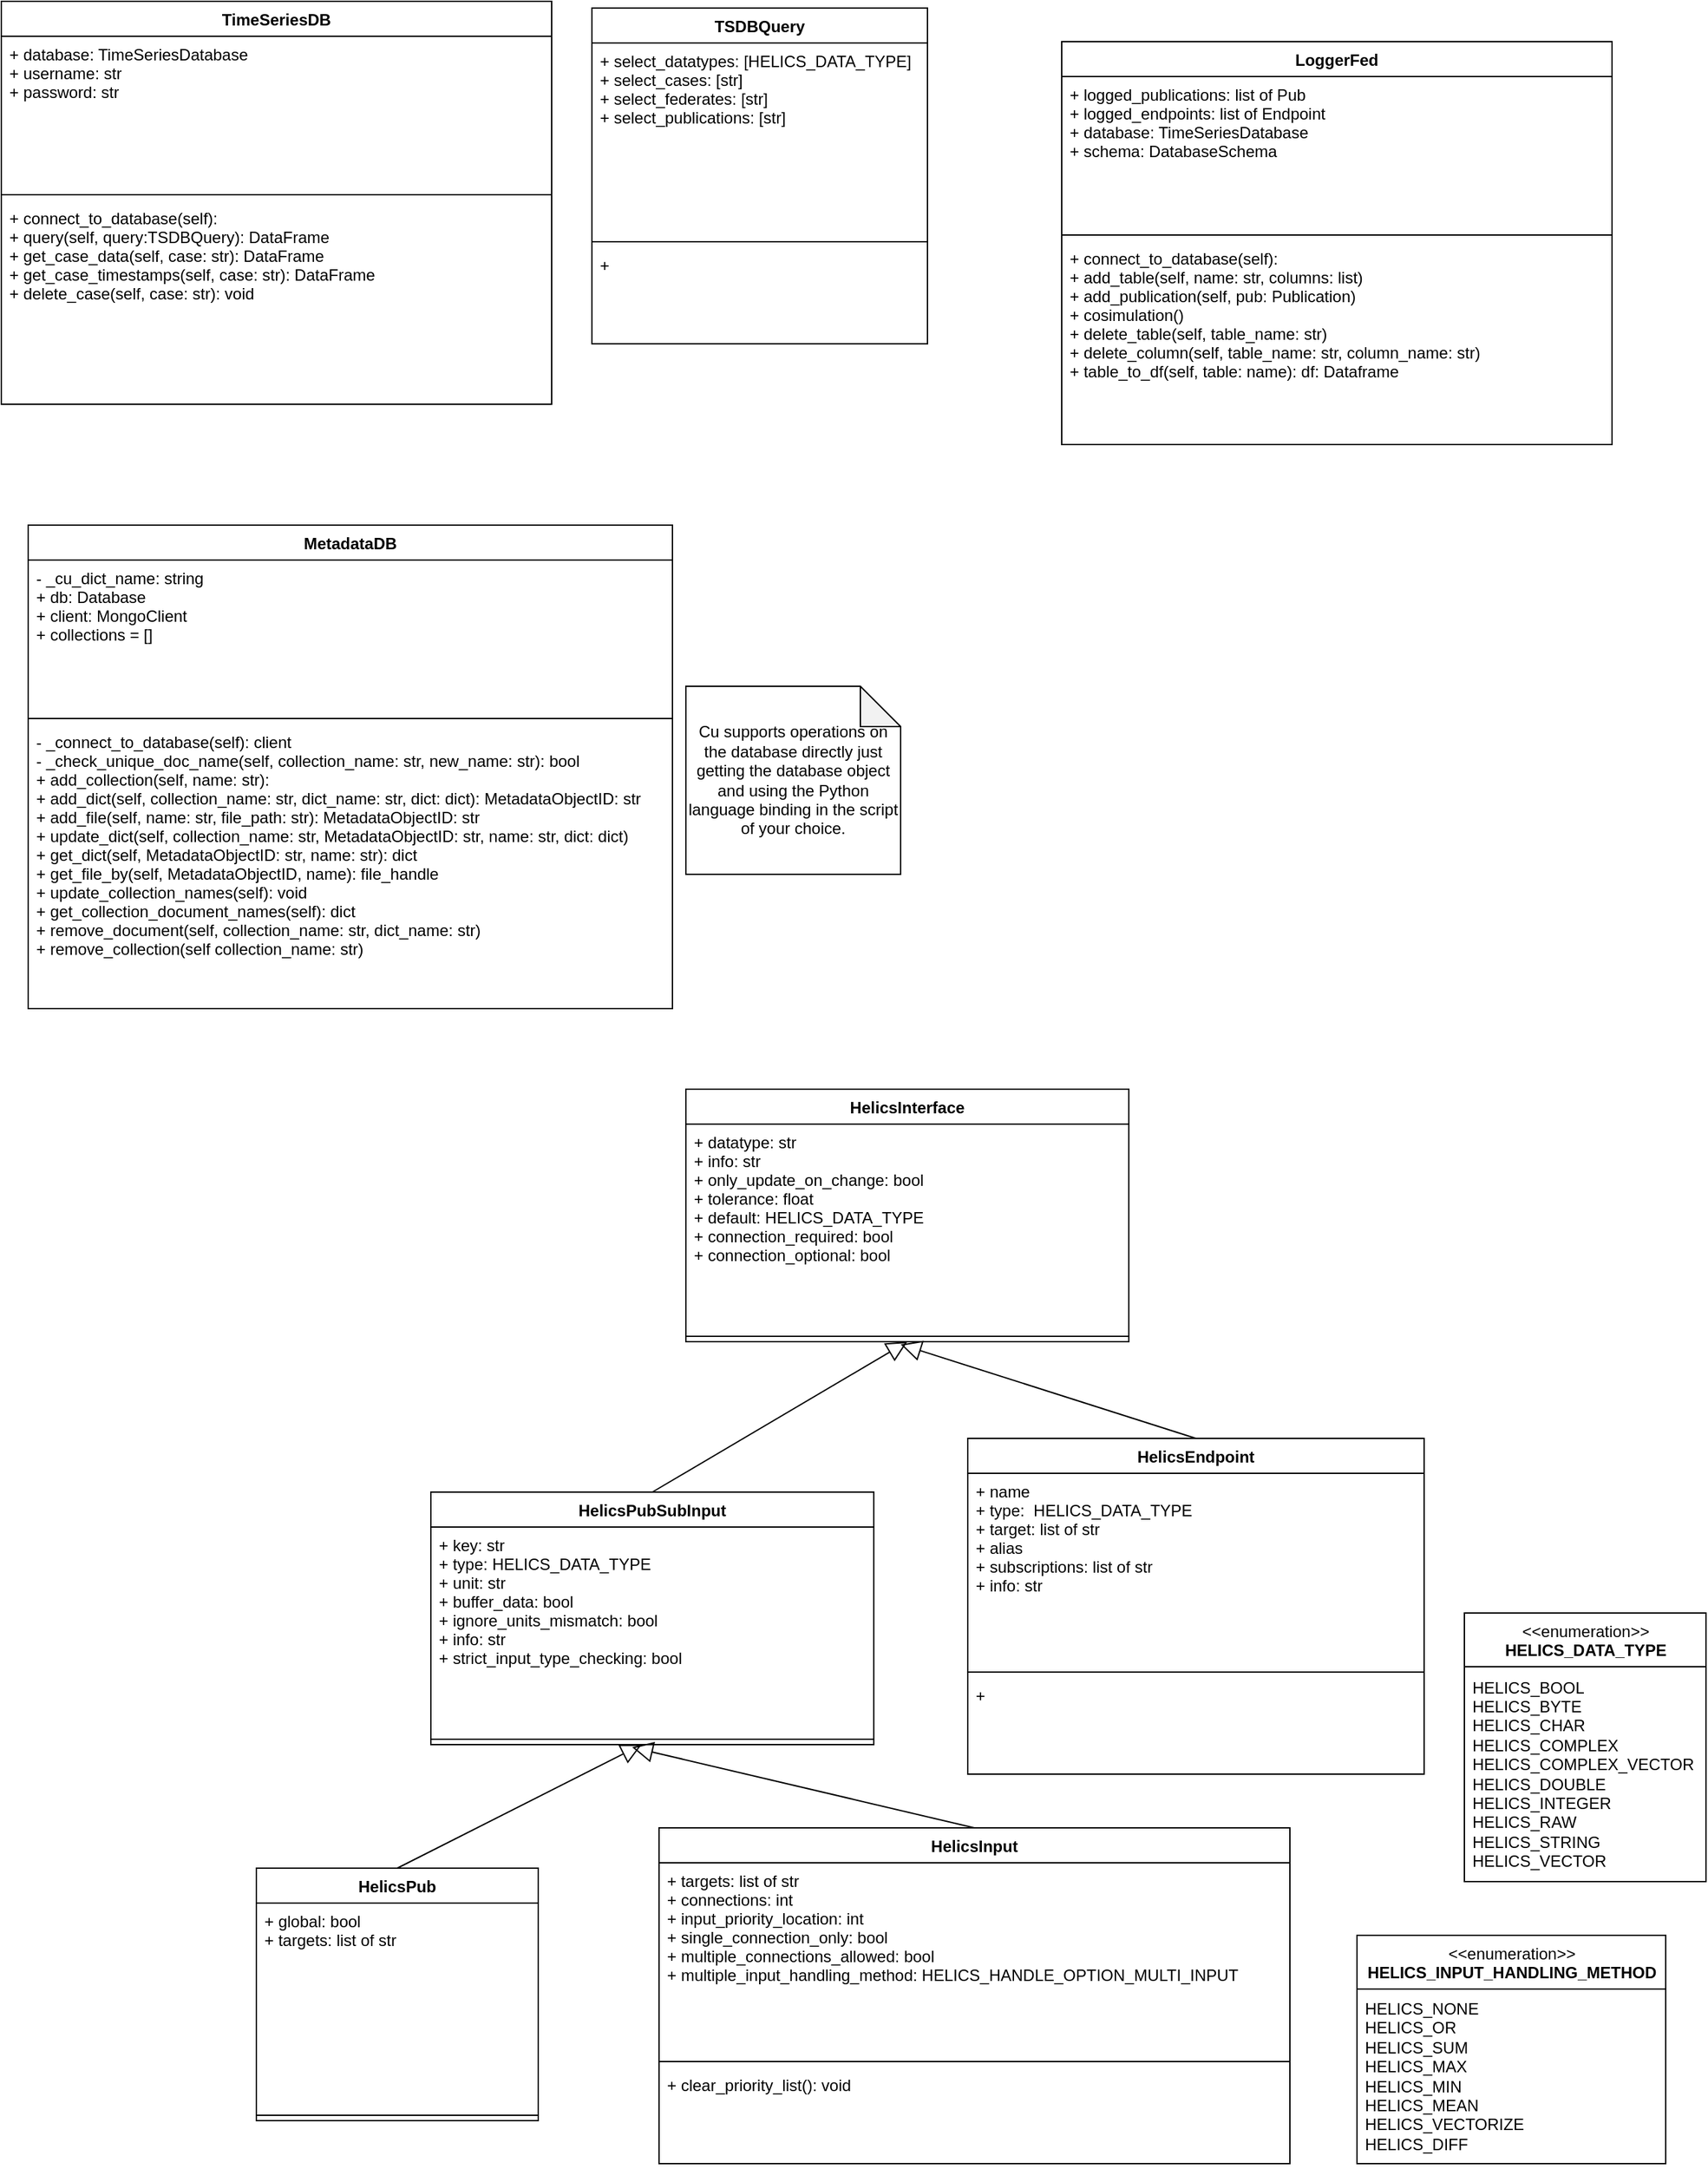 <mxfile>
    <diagram id="t3LKLqEtbccrNYtRNrDR" name="Page-1">
        <mxGraphModel dx="11309" dy="1268" grid="1" gridSize="10" guides="1" tooltips="1" connect="1" arrows="1" fold="1" page="1" pageScale="1" pageWidth="10000" pageHeight="10000" math="0" shadow="0">
            <root>
                <mxCell id="0"/>
                <mxCell id="1" parent="0"/>
                <mxCell id="2" value="TimeSeriesDB" style="swimlane;fontStyle=1;align=center;verticalAlign=top;childLayout=stackLayout;horizontal=1;startSize=26;horizontalStack=0;resizeParent=1;resizeParentMax=0;resizeLast=0;collapsible=1;marginBottom=0;" vertex="1" parent="1">
                    <mxGeometry x="-9910" y="20" width="410" height="300" as="geometry"/>
                </mxCell>
                <mxCell id="3" value="+ database: TimeSeriesDatabase&#10;+ username: str&#10;+ password: str" style="text;strokeColor=none;fillColor=none;align=left;verticalAlign=top;spacingLeft=4;spacingRight=4;overflow=hidden;rotatable=0;points=[[0,0.5],[1,0.5]];portConstraint=eastwest;" vertex="1" parent="2">
                    <mxGeometry y="26" width="410" height="114" as="geometry"/>
                </mxCell>
                <mxCell id="4" value="" style="line;strokeWidth=1;fillColor=none;align=left;verticalAlign=middle;spacingTop=-1;spacingLeft=3;spacingRight=3;rotatable=0;labelPosition=right;points=[];portConstraint=eastwest;strokeColor=inherit;" vertex="1" parent="2">
                    <mxGeometry y="140" width="410" height="8" as="geometry"/>
                </mxCell>
                <mxCell id="5" value="+ connect_to_database(self): &#10;+ query(self, query:TSDBQuery): DataFrame&#10;+ get_case_data(self, case: str): DataFrame&#10;+ get_case_timestamps(self, case: str): DataFrame&#10;+ delete_case(self, case: str): void&#10;&#10;" style="text;strokeColor=none;fillColor=none;align=left;verticalAlign=top;spacingLeft=4;spacingRight=4;overflow=hidden;rotatable=0;points=[[0,0.5],[1,0.5]];portConstraint=eastwest;" vertex="1" parent="2">
                    <mxGeometry y="148" width="410" height="152" as="geometry"/>
                </mxCell>
                <mxCell id="6" value="TSDBQuery" style="swimlane;fontStyle=1;align=center;verticalAlign=top;childLayout=stackLayout;horizontal=1;startSize=26;horizontalStack=0;resizeParent=1;resizeParentMax=0;resizeLast=0;collapsible=1;marginBottom=0;" vertex="1" parent="1">
                    <mxGeometry x="-9470" y="25" width="250" height="250" as="geometry">
                        <mxRectangle x="110" y="60" width="120" height="30" as="alternateBounds"/>
                    </mxGeometry>
                </mxCell>
                <mxCell id="7" value="+ select_datatypes: [HELICS_DATA_TYPE] &#10;+ select_cases: [str]&#10;+ select_federates: [str]&#10;+ select_publications: [str]" style="text;strokeColor=none;fillColor=none;align=left;verticalAlign=top;spacingLeft=4;spacingRight=4;overflow=hidden;rotatable=0;points=[[0,0.5],[1,0.5]];portConstraint=eastwest;" vertex="1" parent="6">
                    <mxGeometry y="26" width="250" height="144" as="geometry"/>
                </mxCell>
                <mxCell id="8" value="" style="line;strokeWidth=1;fillColor=none;align=left;verticalAlign=middle;spacingTop=-1;spacingLeft=3;spacingRight=3;rotatable=0;labelPosition=right;points=[];portConstraint=eastwest;strokeColor=inherit;" vertex="1" parent="6">
                    <mxGeometry y="170" width="250" height="8" as="geometry"/>
                </mxCell>
                <mxCell id="9" value="+" style="text;strokeColor=none;fillColor=none;align=left;verticalAlign=top;spacingLeft=4;spacingRight=4;overflow=hidden;rotatable=0;points=[[0,0.5],[1,0.5]];portConstraint=eastwest;fontStyle=0" vertex="1" parent="6">
                    <mxGeometry y="178" width="250" height="72" as="geometry"/>
                </mxCell>
                <mxCell id="10" value="MetadataDB" style="swimlane;fontStyle=1;align=center;verticalAlign=top;childLayout=stackLayout;horizontal=1;startSize=26;horizontalStack=0;resizeParent=1;resizeParentMax=0;resizeLast=0;collapsible=1;marginBottom=0;" vertex="1" parent="1">
                    <mxGeometry x="-9890" y="410" width="480" height="360" as="geometry"/>
                </mxCell>
                <mxCell id="11" value="- _cu_dict_name: string&#10;+ db: Database&#10;+ client: MongoClient&#10;+ collections = []&#10;" style="text;strokeColor=none;fillColor=none;align=left;verticalAlign=top;spacingLeft=4;spacingRight=4;overflow=hidden;rotatable=0;points=[[0,0.5],[1,0.5]];portConstraint=eastwest;" vertex="1" parent="10">
                    <mxGeometry y="26" width="480" height="114" as="geometry"/>
                </mxCell>
                <mxCell id="12" value="" style="line;strokeWidth=1;fillColor=none;align=left;verticalAlign=middle;spacingTop=-1;spacingLeft=3;spacingRight=3;rotatable=0;labelPosition=right;points=[];portConstraint=eastwest;strokeColor=inherit;" vertex="1" parent="10">
                    <mxGeometry y="140" width="480" height="8" as="geometry"/>
                </mxCell>
                <mxCell id="13" value="- _connect_to_database(self): client&#10;- _check_unique_doc_name(self, collection_name: str, new_name: str): bool&#10;+ add_collection(self, name: str):&#10;+ add_dict(self, collection_name: str, dict_name: str, dict: dict): MetadataObjectID: str&#10;+ add_file(self, name: str, file_path: str): MetadataObjectID: str&#10;+ update_dict(self, collection_name: str, MetadataObjectID: str, name: str, dict: dict)&#10;+ get_dict(self, MetadataObjectID: str, name: str): dict&#10;+ get_file_by(self, MetadataObjectID, name): file_handle&#10;+ update_collection_names(self): void&#10;+ get_collection_document_names(self): dict&#10;+ remove_document(self, collection_name: str, dict_name: str)&#10;+ remove_collection(self collection_name: str)&#10;&#10; &#10;" style="text;strokeColor=none;fillColor=none;align=left;verticalAlign=top;spacingLeft=4;spacingRight=4;overflow=hidden;rotatable=0;points=[[0,0.5],[1,0.5]];portConstraint=eastwest;" vertex="1" parent="10">
                    <mxGeometry y="148" width="480" height="212" as="geometry"/>
                </mxCell>
                <mxCell id="14" value="Cu supports operations on the database directly just getting the database object and using the Python language binding in the script of your choice." style="shape=note;whiteSpace=wrap;html=1;backgroundOutline=1;darkOpacity=0.05;" vertex="1" parent="1">
                    <mxGeometry x="-9400" y="530" width="160" height="140" as="geometry"/>
                </mxCell>
                <mxCell id="15" value="LoggerFed" style="swimlane;fontStyle=1;align=center;verticalAlign=top;childLayout=stackLayout;horizontal=1;startSize=26;horizontalStack=0;resizeParent=1;resizeParentMax=0;resizeLast=0;collapsible=1;marginBottom=0;" vertex="1" parent="1">
                    <mxGeometry x="-9120" y="50" width="410" height="300" as="geometry"/>
                </mxCell>
                <mxCell id="16" value="+ logged_publications: list of Pub&#10;+ logged_endpoints: list of Endpoint&#10;+ database: TimeSeriesDatabase&#10;+ schema: DatabaseSchema" style="text;strokeColor=none;fillColor=none;align=left;verticalAlign=top;spacingLeft=4;spacingRight=4;overflow=hidden;rotatable=0;points=[[0,0.5],[1,0.5]];portConstraint=eastwest;" vertex="1" parent="15">
                    <mxGeometry y="26" width="410" height="114" as="geometry"/>
                </mxCell>
                <mxCell id="17" value="" style="line;strokeWidth=1;fillColor=none;align=left;verticalAlign=middle;spacingTop=-1;spacingLeft=3;spacingRight=3;rotatable=0;labelPosition=right;points=[];portConstraint=eastwest;strokeColor=inherit;" vertex="1" parent="15">
                    <mxGeometry y="140" width="410" height="8" as="geometry"/>
                </mxCell>
                <mxCell id="18" value="+ connect_to_database(self): &#10;+ add_table(self, name: str, columns: list)&#10;+ add_publication(self, pub: Publication)&#10;+ cosimulation()&#10;+ delete_table(self, table_name: str)&#10;+ delete_column(self, table_name: str, column_name: str)&#10;+ table_to_df(self, table: name): df: Dataframe" style="text;strokeColor=none;fillColor=none;align=left;verticalAlign=top;spacingLeft=4;spacingRight=4;overflow=hidden;rotatable=0;points=[[0,0.5],[1,0.5]];portConstraint=eastwest;" vertex="1" parent="15">
                    <mxGeometry y="148" width="410" height="152" as="geometry"/>
                </mxCell>
                <mxCell id="19" value="HelicsPubSubInput" style="swimlane;fontStyle=1;align=center;verticalAlign=top;childLayout=stackLayout;horizontal=1;startSize=26;horizontalStack=0;resizeParent=1;resizeParentMax=0;resizeLast=0;collapsible=1;marginBottom=0;" vertex="1" parent="1">
                    <mxGeometry x="-9590" y="1130" width="330" height="188" as="geometry">
                        <mxRectangle x="110" y="60" width="120" height="30" as="alternateBounds"/>
                    </mxGeometry>
                </mxCell>
                <mxCell id="20" value="+ key: str&#10;+ type: HELICS_DATA_TYPE&#10;+ unit: str&#10;+ buffer_data: bool&#10;+ ignore_units_mismatch: bool&#10;+ info: str&#10;+ strict_input_type_checking: bool&#10;" style="text;strokeColor=none;fillColor=none;align=left;verticalAlign=top;spacingLeft=4;spacingRight=4;overflow=hidden;rotatable=0;points=[[0,0.5],[1,0.5]];portConstraint=eastwest;" vertex="1" parent="19">
                    <mxGeometry y="26" width="330" height="154" as="geometry"/>
                </mxCell>
                <mxCell id="21" value="" style="line;strokeWidth=1;fillColor=none;align=left;verticalAlign=middle;spacingTop=-1;spacingLeft=3;spacingRight=3;rotatable=0;labelPosition=right;points=[];portConstraint=eastwest;strokeColor=inherit;" vertex="1" parent="19">
                    <mxGeometry y="180" width="330" height="8" as="geometry"/>
                </mxCell>
                <mxCell id="22" value="HelicsInterface" style="swimlane;fontStyle=1;align=center;verticalAlign=top;childLayout=stackLayout;horizontal=1;startSize=26;horizontalStack=0;resizeParent=1;resizeParentMax=0;resizeLast=0;collapsible=1;marginBottom=0;" vertex="1" parent="1">
                    <mxGeometry x="-9400" y="830" width="330" height="188" as="geometry">
                        <mxRectangle x="110" y="60" width="120" height="30" as="alternateBounds"/>
                    </mxGeometry>
                </mxCell>
                <mxCell id="23" value="+ datatype: str&#10;+ info: str&#10;+ only_update_on_change: bool&#10;+ tolerance: float&#10;+ default: HELICS_DATA_TYPE&#10;+ connection_required: bool&#10;+ connection_optional: bool&#10;" style="text;strokeColor=none;fillColor=none;align=left;verticalAlign=top;spacingLeft=4;spacingRight=4;overflow=hidden;rotatable=0;points=[[0,0.5],[1,0.5]];portConstraint=eastwest;" vertex="1" parent="22">
                    <mxGeometry y="26" width="330" height="154" as="geometry"/>
                </mxCell>
                <mxCell id="24" value="" style="line;strokeWidth=1;fillColor=none;align=left;verticalAlign=middle;spacingTop=-1;spacingLeft=3;spacingRight=3;rotatable=0;labelPosition=right;points=[];portConstraint=eastwest;strokeColor=inherit;" vertex="1" parent="22">
                    <mxGeometry y="180" width="330" height="8" as="geometry"/>
                </mxCell>
                <mxCell id="25" style="edgeStyle=none;html=1;endArrow=block;endFill=0;endSize=13;exitX=0.5;exitY=0;exitDx=0;exitDy=0;entryX=0.5;entryY=1;entryDx=0;entryDy=0;" edge="1" parent="1" source="19" target="22">
                    <mxGeometry relative="1" as="geometry">
                        <mxPoint x="-8620" y="820" as="sourcePoint"/>
                        <mxPoint x="-8779.363" y="660" as="targetPoint"/>
                    </mxGeometry>
                </mxCell>
                <mxCell id="26" value="HelicsPub" style="swimlane;fontStyle=1;align=center;verticalAlign=top;childLayout=stackLayout;horizontal=1;startSize=26;horizontalStack=0;resizeParent=1;resizeParentMax=0;resizeLast=0;collapsible=1;marginBottom=0;" vertex="1" parent="1">
                    <mxGeometry x="-9720" y="1410" width="210" height="188" as="geometry">
                        <mxRectangle x="110" y="60" width="120" height="30" as="alternateBounds"/>
                    </mxGeometry>
                </mxCell>
                <mxCell id="27" value="+ global: bool&#10;+ targets: list of str" style="text;strokeColor=none;fillColor=none;align=left;verticalAlign=top;spacingLeft=4;spacingRight=4;overflow=hidden;rotatable=0;points=[[0,0.5],[1,0.5]];portConstraint=eastwest;" vertex="1" parent="26">
                    <mxGeometry y="26" width="210" height="154" as="geometry"/>
                </mxCell>
                <mxCell id="28" value="" style="line;strokeWidth=1;fillColor=none;align=left;verticalAlign=middle;spacingTop=-1;spacingLeft=3;spacingRight=3;rotatable=0;labelPosition=right;points=[];portConstraint=eastwest;strokeColor=inherit;" vertex="1" parent="26">
                    <mxGeometry y="180" width="210" height="8" as="geometry"/>
                </mxCell>
                <mxCell id="29" style="edgeStyle=none;html=1;endArrow=block;endFill=0;endSize=13;exitX=0.5;exitY=0;exitDx=0;exitDy=0;" edge="1" parent="1" source="26" target="21">
                    <mxGeometry relative="1" as="geometry">
                        <mxPoint x="-9635" y="930" as="sourcePoint"/>
                        <mxPoint x="-9415" y="818" as="targetPoint"/>
                    </mxGeometry>
                </mxCell>
                <mxCell id="30" style="edgeStyle=none;html=1;endArrow=block;endFill=0;endSize=13;exitX=0.5;exitY=0;exitDx=0;exitDy=0;" edge="1" parent="1" source="31">
                    <mxGeometry relative="1" as="geometry">
                        <mxPoint x="-9275" y="1400" as="sourcePoint"/>
                        <mxPoint x="-9440" y="1320" as="targetPoint"/>
                    </mxGeometry>
                </mxCell>
                <mxCell id="31" value="HelicsInput" style="swimlane;fontStyle=1;align=center;verticalAlign=top;childLayout=stackLayout;horizontal=1;startSize=26;horizontalStack=0;resizeParent=1;resizeParentMax=0;resizeLast=0;collapsible=1;marginBottom=0;" vertex="1" parent="1">
                    <mxGeometry x="-9420" y="1380" width="470" height="250" as="geometry">
                        <mxRectangle x="110" y="60" width="120" height="30" as="alternateBounds"/>
                    </mxGeometry>
                </mxCell>
                <mxCell id="32" value="+ targets: list of str&#10;+ connections: int&#10;+ input_priority_location: int&#10;+ single_connection_only: bool&#10;+ multiple_connections_allowed: bool&#10;+ multiple_input_handling_method: HELICS_HANDLE_OPTION_MULTI_INPUT" style="text;strokeColor=none;fillColor=none;align=left;verticalAlign=top;spacingLeft=4;spacingRight=4;overflow=hidden;rotatable=0;points=[[0,0.5],[1,0.5]];portConstraint=eastwest;" vertex="1" parent="31">
                    <mxGeometry y="26" width="470" height="144" as="geometry"/>
                </mxCell>
                <mxCell id="33" value="" style="line;strokeWidth=1;fillColor=none;align=left;verticalAlign=middle;spacingTop=-1;spacingLeft=3;spacingRight=3;rotatable=0;labelPosition=right;points=[];portConstraint=eastwest;strokeColor=inherit;" vertex="1" parent="31">
                    <mxGeometry y="170" width="470" height="8" as="geometry"/>
                </mxCell>
                <mxCell id="34" value="+ clear_priority_list(): void&#10;" style="text;strokeColor=none;fillColor=none;align=left;verticalAlign=top;spacingLeft=4;spacingRight=4;overflow=hidden;rotatable=0;points=[[0,0.5],[1,0.5]];portConstraint=eastwest;fontStyle=0" vertex="1" parent="31">
                    <mxGeometry y="178" width="470" height="72" as="geometry"/>
                </mxCell>
                <mxCell id="35" value="HelicsEndpoint" style="swimlane;fontStyle=1;align=center;verticalAlign=top;childLayout=stackLayout;horizontal=1;startSize=26;horizontalStack=0;resizeParent=1;resizeParentMax=0;resizeLast=0;collapsible=1;marginBottom=0;" vertex="1" parent="1">
                    <mxGeometry x="-9190" y="1090" width="340" height="250" as="geometry">
                        <mxRectangle x="110" y="60" width="120" height="30" as="alternateBounds"/>
                    </mxGeometry>
                </mxCell>
                <mxCell id="36" value="+ name&#10;+ type:  HELICS_DATA_TYPE&#10;+ target: list of str&#10;+ alias&#10;+ subscriptions: list of str&#10;+ info: str" style="text;strokeColor=none;fillColor=none;align=left;verticalAlign=top;spacingLeft=4;spacingRight=4;overflow=hidden;rotatable=0;points=[[0,0.5],[1,0.5]];portConstraint=eastwest;" vertex="1" parent="35">
                    <mxGeometry y="26" width="340" height="144" as="geometry"/>
                </mxCell>
                <mxCell id="37" value="" style="line;strokeWidth=1;fillColor=none;align=left;verticalAlign=middle;spacingTop=-1;spacingLeft=3;spacingRight=3;rotatable=0;labelPosition=right;points=[];portConstraint=eastwest;strokeColor=inherit;" vertex="1" parent="35">
                    <mxGeometry y="170" width="340" height="8" as="geometry"/>
                </mxCell>
                <mxCell id="38" value="+ " style="text;strokeColor=none;fillColor=none;align=left;verticalAlign=top;spacingLeft=4;spacingRight=4;overflow=hidden;rotatable=0;points=[[0,0.5],[1,0.5]];portConstraint=eastwest;fontStyle=0" vertex="1" parent="35">
                    <mxGeometry y="178" width="340" height="72" as="geometry"/>
                </mxCell>
                <mxCell id="39" style="edgeStyle=none;html=1;endArrow=block;endFill=0;endSize=13;exitX=0.5;exitY=0;exitDx=0;exitDy=0;" edge="1" parent="1" source="35">
                    <mxGeometry relative="1" as="geometry">
                        <mxPoint x="-9415" y="1140" as="sourcePoint"/>
                        <mxPoint x="-9240" y="1020" as="targetPoint"/>
                    </mxGeometry>
                </mxCell>
                <mxCell id="40" value="&amp;lt;&amp;lt;enumeration&amp;gt;&amp;gt;&lt;br&gt;&lt;span style=&quot;font-weight: 700;&quot;&gt;HELICS_DATA_TYPE&lt;/span&gt;" style="swimlane;fontStyle=0;align=center;verticalAlign=top;childLayout=stackLayout;horizontal=1;startSize=40;horizontalStack=0;resizeParent=1;resizeParentMax=0;resizeLast=0;collapsible=0;marginBottom=0;html=1;" vertex="1" parent="1">
                    <mxGeometry x="-8820" y="1220" width="180" height="200" as="geometry"/>
                </mxCell>
                <mxCell id="41" value="HELICS_BOOL&lt;br style=&quot;padding: 0px; margin: 0px;&quot;&gt;HELICS_BYTE&lt;br&gt;HELICS_CHAR&lt;br style=&quot;padding: 0px; margin: 0px;&quot;&gt;HELICS_COMPLEX&lt;br style=&quot;padding: 0px; margin: 0px;&quot;&gt;HELICS_COMPLEX_VECTOR&lt;br style=&quot;padding: 0px; margin: 0px;&quot;&gt;HELICS_DOUBLE&lt;br style=&quot;padding: 0px; margin: 0px;&quot;&gt;HELICS_INTEGER&lt;br style=&quot;padding: 0px; margin: 0px;&quot;&gt;HELICS_RAW&lt;br style=&quot;padding: 0px; margin: 0px;&quot;&gt;HELICS_STRING&lt;br style=&quot;padding: 0px; margin: 0px;&quot;&gt;HELICS_VECTOR" style="text;html=1;strokeColor=none;fillColor=none;align=left;verticalAlign=middle;spacingLeft=4;spacingRight=4;overflow=hidden;rotatable=0;points=[[0,0.5],[1,0.5]];portConstraint=eastwest;" vertex="1" parent="40">
                    <mxGeometry y="40" width="180" height="160" as="geometry"/>
                </mxCell>
                <mxCell id="42" value="&amp;lt;&amp;lt;enumeration&amp;gt;&amp;gt;&lt;br&gt;&lt;span style=&quot;font-weight: 700;&quot;&gt;HELICS_INPUT_HANDLING_METHOD&lt;/span&gt;" style="swimlane;fontStyle=0;align=center;verticalAlign=top;childLayout=stackLayout;horizontal=1;startSize=40;horizontalStack=0;resizeParent=1;resizeParentMax=0;resizeLast=0;collapsible=0;marginBottom=0;html=1;" vertex="1" parent="1">
                    <mxGeometry x="-8900" y="1460" width="230" height="170" as="geometry"/>
                </mxCell>
                <mxCell id="43" value="HELICS_NONE&lt;br&gt;HELICS_OR&lt;br&gt;HELICS_SUM&lt;br&gt;HELICS_MAX&lt;br&gt;HELICS_MIN&lt;br&gt;HELICS_MEAN&lt;br&gt;HELICS_VECTORIZE&lt;br&gt;HELICS_DIFF" style="text;html=1;strokeColor=none;fillColor=none;align=left;verticalAlign=middle;spacingLeft=4;spacingRight=4;overflow=hidden;rotatable=0;points=[[0,0.5],[1,0.5]];portConstraint=eastwest;" vertex="1" parent="42">
                    <mxGeometry y="40" width="230" height="130" as="geometry"/>
                </mxCell>
            </root>
        </mxGraphModel>
    </diagram>
</mxfile>